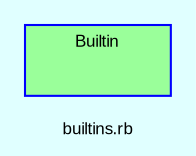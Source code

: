 digraph TopLevel {
    compound = true
    bgcolor = lightcyan1
    fontname = Arial
    fontsize = 8
    label = "builtins.rb"
    node [
        fontname = Arial,
        fontsize = 8,
        color = black
    ]

    subgraph cluster_Builtin {
        fillcolor = palegreen1
        URL = "classes/Builtin.html"
        fontname = Arial
        color = blue
        label = "Builtin"
        style = filled
        Builtin [
            shape = plaintext,
            height = 0.01,
            width = 0.75,
            label = ""
        ]

    }

}

